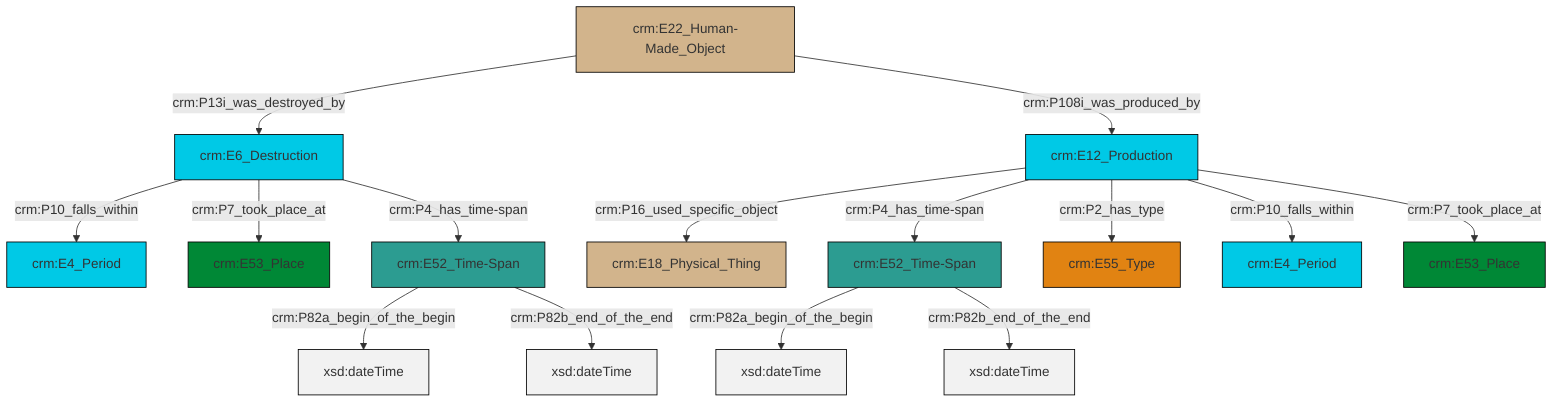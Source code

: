 graph TD
classDef Literal fill:#f2f2f2,stroke:#000000;
classDef CRM_Entity fill:#FFFFFF,stroke:#000000;
classDef Temporal_Entity fill:#00C9E6, stroke:#000000;
classDef Type fill:#E18312, stroke:#000000;
classDef Time-Span fill:#2C9C91, stroke:#000000;
classDef Appellation fill:#FFEB7F, stroke:#000000;
classDef Place fill:#008836, stroke:#000000;
classDef Persistent_Item fill:#B266B2, stroke:#000000;
classDef Conceptual_Object fill:#FFD700, stroke:#000000;
classDef Physical_Thing fill:#D2B48C, stroke:#000000;
classDef Actor fill:#f58aad, stroke:#000000;
classDef PC_Classes fill:#4ce600, stroke:#000000;
classDef Multi fill:#cccccc,stroke:#000000;

0["crm:E12_Production"]:::Temporal_Entity -->|crm:P16_used_specific_object| 1["crm:E18_Physical_Thing"]:::Physical_Thing
7["crm:E6_Destruction"]:::Temporal_Entity -->|crm:P10_falls_within| 8["crm:E4_Period"]:::Temporal_Entity
0["crm:E12_Production"]:::Temporal_Entity -->|crm:P4_has_time-span| 9["crm:E52_Time-Span"]:::Time-Span
5["crm:E52_Time-Span"]:::Time-Span -->|crm:P82a_begin_of_the_begin| 11[xsd:dateTime]:::Literal
12["crm:E22_Human-Made_Object"]:::Physical_Thing -->|crm:P13i_was_destroyed_by| 7["crm:E6_Destruction"]:::Temporal_Entity
5["crm:E52_Time-Span"]:::Time-Span -->|crm:P82b_end_of_the_end| 13[xsd:dateTime]:::Literal
9["crm:E52_Time-Span"]:::Time-Span -->|crm:P82a_begin_of_the_begin| 14[xsd:dateTime]:::Literal
7["crm:E6_Destruction"]:::Temporal_Entity -->|crm:P7_took_place_at| 17["crm:E53_Place"]:::Place
0["crm:E12_Production"]:::Temporal_Entity -->|crm:P2_has_type| 19["crm:E55_Type"]:::Type
7["crm:E6_Destruction"]:::Temporal_Entity -->|crm:P4_has_time-span| 5["crm:E52_Time-Span"]:::Time-Span
12["crm:E22_Human-Made_Object"]:::Physical_Thing -->|crm:P108i_was_produced_by| 0["crm:E12_Production"]:::Temporal_Entity
0["crm:E12_Production"]:::Temporal_Entity -->|crm:P10_falls_within| 15["crm:E4_Period"]:::Temporal_Entity
9["crm:E52_Time-Span"]:::Time-Span -->|crm:P82b_end_of_the_end| 24[xsd:dateTime]:::Literal
0["crm:E12_Production"]:::Temporal_Entity -->|crm:P7_took_place_at| 3["crm:E53_Place"]:::Place